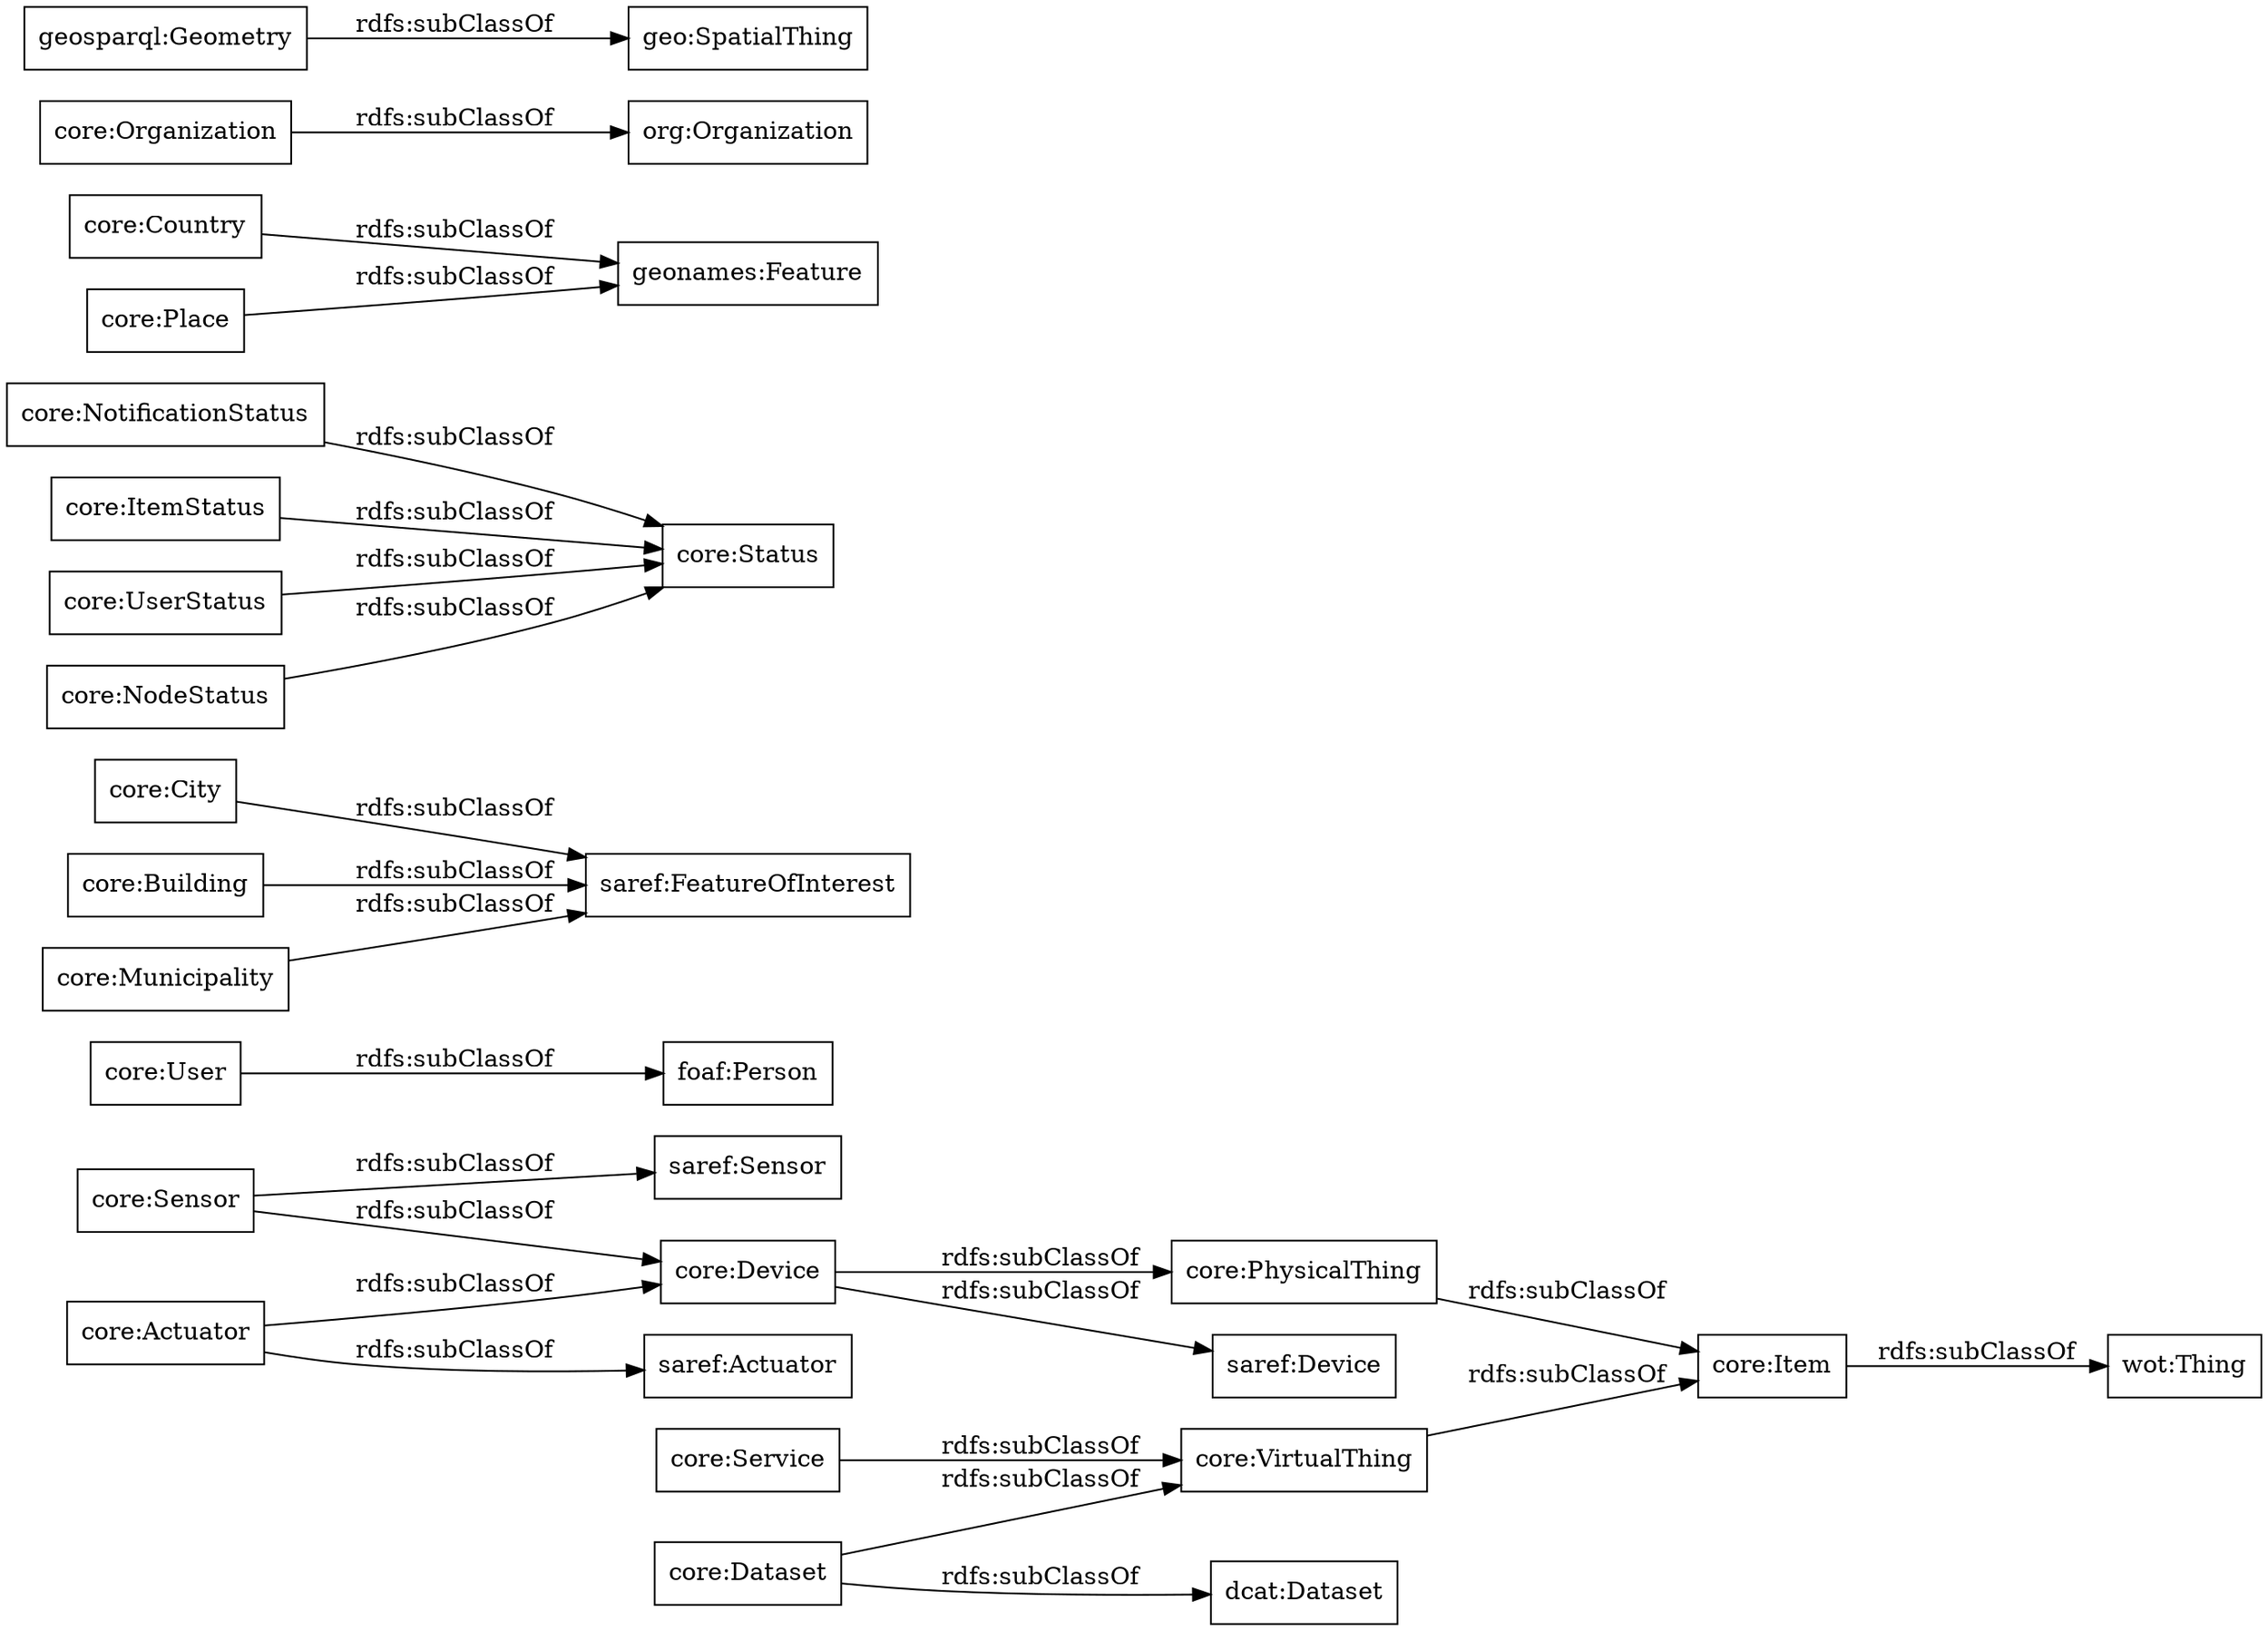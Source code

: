 digraph ar2dtool_diagram { 
rankdir=LR;
size="1000"
node [shape = rectangle, color="black"]; "wot:Thing" "saref:Actuator" "core:User" "saref:Device" "core:City" "core:NotificationStatus" "geonames:Feature" "core:Status" "core:Service" "core:Device" "core:Sensor" "core:Actuator" "foaf:Person" "core:Building" "org:Organization" "core:Country" "core:Item" "geosparql:Geometry" "core:Organization" "core:Place" "core:ItemStatus" "geo:SpatialThing" "core:PhysicalThing" "core:Dataset" "core:UserStatus" "core:NodeStatus" "core:Municipality" "core:VirtualThing" "saref:FeatureOfInterest" "saref:Sensor" "dcat:Dataset" ; /*classes style*/
	"core:ItemStatus" -> "core:Status" [ label = "rdfs:subClassOf" ];
	"core:Service" -> "core:VirtualThing" [ label = "rdfs:subClassOf" ];
	"core:Country" -> "geonames:Feature" [ label = "rdfs:subClassOf" ];
	"core:User" -> "foaf:Person" [ label = "rdfs:subClassOf" ];
	"core:Building" -> "saref:FeatureOfInterest" [ label = "rdfs:subClassOf" ];
	"core:PhysicalThing" -> "core:Item" [ label = "rdfs:subClassOf" ];
	"core:Device" -> "saref:Device" [ label = "rdfs:subClassOf" ];
	"core:Device" -> "core:PhysicalThing" [ label = "rdfs:subClassOf" ];
	"core:Organization" -> "org:Organization" [ label = "rdfs:subClassOf" ];
	"core:Municipality" -> "saref:FeatureOfInterest" [ label = "rdfs:subClassOf" ];
	"core:NodeStatus" -> "core:Status" [ label = "rdfs:subClassOf" ];
	"core:UserStatus" -> "core:Status" [ label = "rdfs:subClassOf" ];
	"core:Sensor" -> "saref:Sensor" [ label = "rdfs:subClassOf" ];
	"core:Sensor" -> "core:Device" [ label = "rdfs:subClassOf" ];
	"core:VirtualThing" -> "core:Item" [ label = "rdfs:subClassOf" ];
	"core:Actuator" -> "saref:Actuator" [ label = "rdfs:subClassOf" ];
	"core:Actuator" -> "core:Device" [ label = "rdfs:subClassOf" ];
	"core:Item" -> "wot:Thing" [ label = "rdfs:subClassOf" ];
	"core:Place" -> "geonames:Feature" [ label = "rdfs:subClassOf" ];
	"core:Dataset" -> "core:VirtualThing" [ label = "rdfs:subClassOf" ];
	"core:Dataset" -> "dcat:Dataset" [ label = "rdfs:subClassOf" ];
	"geosparql:Geometry" -> "geo:SpatialThing" [ label = "rdfs:subClassOf" ];
	"core:NotificationStatus" -> "core:Status" [ label = "rdfs:subClassOf" ];
	"core:City" -> "saref:FeatureOfInterest" [ label = "rdfs:subClassOf" ];

}
